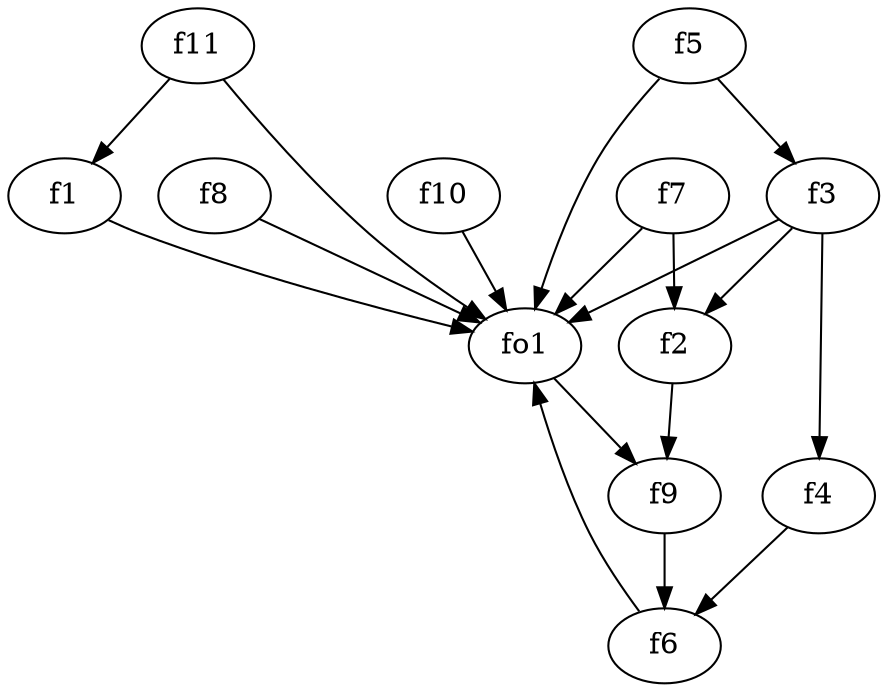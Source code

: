 strict digraph  {
f1;
f2;
f3;
f4;
f5;
f6;
f7;
f8;
f9;
f10;
f11;
fo1;
f1 -> fo1  [weight=2];
f2 -> f9  [weight=2];
f3 -> fo1  [weight=2];
f3 -> f2  [weight=2];
f3 -> f4  [weight=2];
f4 -> f6  [weight=2];
f5 -> fo1  [weight=2];
f5 -> f3  [weight=2];
f6 -> fo1  [weight=2];
f7 -> fo1  [weight=2];
f7 -> f2  [weight=2];
f8 -> fo1  [weight=2];
f9 -> f6  [weight=2];
f10 -> fo1  [weight=2];
f11 -> f1  [weight=2];
f11 -> fo1  [weight=2];
fo1 -> f9  [weight=2];
}

